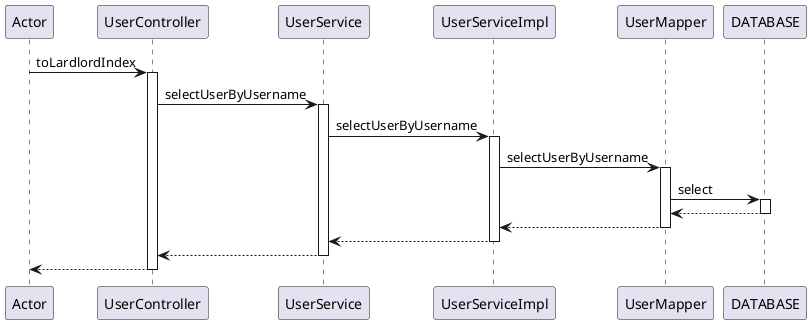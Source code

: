 @startuml
participant Actor
Actor -> UserController : toLardlordIndex
activate UserController
UserController -> UserService : selectUserByUsername
activate UserService
UserService -> UserServiceImpl : selectUserByUsername
activate UserServiceImpl

UserServiceImpl -> UserMapper : selectUserByUsername
activate UserMapper
UserMapper -> DATABASE : select
activate DATABASE
DATABASE --> UserMapper
deactivate DATABASE
UserMapper --> UserServiceImpl
deactivate UserMapper

UserServiceImpl --> UserService
deactivate UserServiceImpl
UserService --> UserController
deactivate UserService
return
@enduml